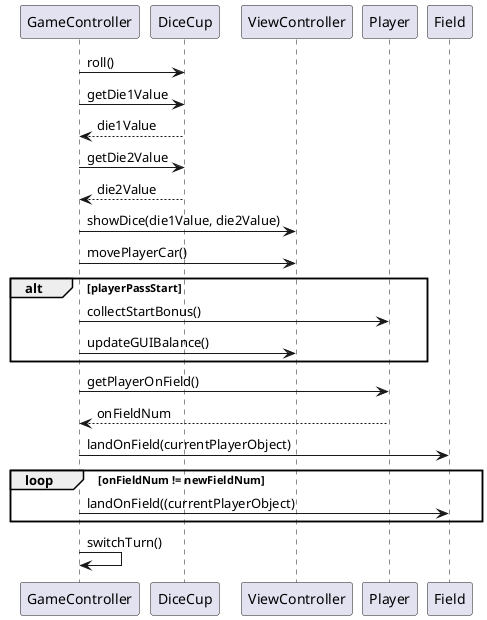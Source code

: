 @startuml
'https://plantuml.com/sequence-diagram


GameController -> DiceCup : roll()
GameController -> DiceCup : getDie1Value
DiceCup --> GameController : die1Value
GameController -> DiceCup : getDie2Value
DiceCup --> GameController : die2Value
GameController -> ViewController : showDice(die1Value, die2Value)
GameController -> ViewController : movePlayerCar()

alt playerPassStart
    GameController -> Player : collectStartBonus()
    GameController -> ViewController : updateGUIBalance()
end

    GameController -> Player : getPlayerOnField()
    Player --> GameController : onFieldNum
    GameController -> Field : landOnField(currentPlayerObject)

loop onFieldNum != newFieldNum
    GameController -> Field : landOnField((currentPlayerObject)
end

GameController -> GameController : switchTurn()

@enduml